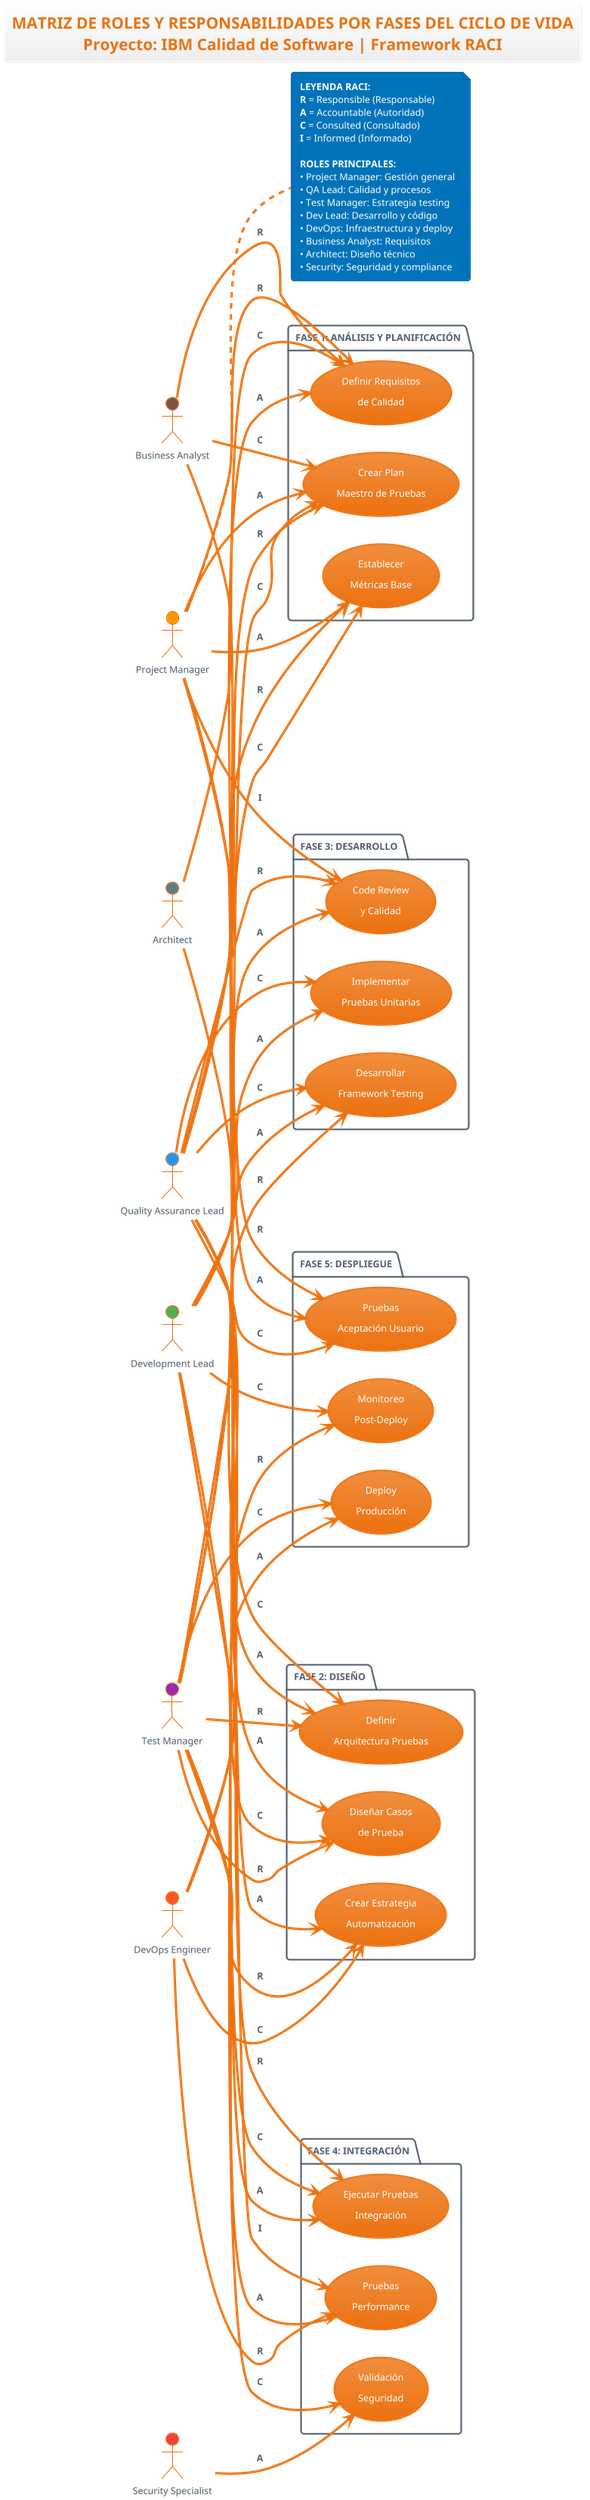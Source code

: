 @startuml roles-responsabilidades-fases-amigable
!theme aws-orange
left to right direction

title **MATRIZ DE ROLES Y RESPONSABILIDADES POR FASES DEL CICLO DE VIDA**\nProyecto: IBM Calidad de Software | Framework RACI

' Definir colores
!define RESPONSIBLE #E3F2FD
!define ACCOUNTABLE #FFF3E0
!define CONSULTED #F3E5F5
!define INFORMED #E8F5E8

' Actores principales
actor "Project Manager" as PM #FF9800
actor "Quality Assurance Lead" as QA #2196F3
actor "Test Manager" as TM #9C27B0
actor "Development Lead" as DL #4CAF50
actor "DevOps Engineer" as DO #FF5722
actor "Business Analyst" as BA #795548
actor "Architect" as AR #607D8B
actor "Security Specialist" as SS #F44336

' Casos de uso por fases
package "**FASE 1: ANÁLISIS Y PLANIFICACIÓN**" {
  usecase "Definir Requisitos\nde Calidad" as UC1
  usecase "Crear Plan\nMaestro de Pruebas" as UC2
  usecase "Establecer\nMétricas Base" as UC3
}

package "**FASE 2: DISEÑO**" {
  usecase "Diseñar Casos\nde Prueba" as UC4
  usecase "Definir\nArquitectura Pruebas" as UC5
  usecase "Crear Estrategia\nAutomatización" as UC6
}

package "**FASE 3: DESARROLLO**" {
  usecase "Desarrollar\nFramework Testing" as UC7
  usecase "Implementar\nPruebas Unitarias" as UC8
  usecase "Code Review\ny Calidad" as UC9
}

package "**FASE 4: INTEGRACIÓN**" {
  usecase "Ejecutar Pruebas\nIntegración" as UC10
  usecase "Pruebas\nPerformance" as UC11
  usecase "Validación\nSeguridad" as UC12
}

package "**FASE 5: DESPLIEGUE**" {
  usecase "Pruebas\nAceptación Usuario" as UC13
  usecase "Deploy\nProducción" as UC14
  usecase "Monitoreo\nPost-Deploy" as UC15
}

' Relaciones FASE 1
PM --> UC1 : **R**
PM --> UC2 : **A**
PM --> UC3 : **A**
QA --> UC1 : **A**
QA --> UC2 : **R**
QA --> UC3 : **R**
BA --> UC1 : **R**
BA --> UC2 : **C**
AR --> UC1 : **C**
TM --> UC2 : **C**
TM --> UC3 : **C**

' Relaciones FASE 2
QA --> UC4 : **A**
QA --> UC5 : **A**
QA --> UC6 : **A**
TM --> UC4 : **R**
TM --> UC5 : **R**
TM --> UC6 : **R**
AR --> UC5 : **C**
DL --> UC4 : **C**
DO --> UC6 : **C**

' Relaciones FASE 3
DL --> UC7 : **A**
DL --> UC8 : **A**
DL --> UC9 : **A**
QA --> UC7 : **C**
QA --> UC8 : **C**
QA --> UC9 : **R**
TM --> UC7 : **R**
PM --> UC9 : **I**

' Relaciones FASE 4
TM --> UC10 : **A**
TM --> UC11 : **A**
SS --> UC12 : **A**
QA --> UC10 : **R**
DO --> UC11 : **R**
DL --> UC10 : **C**
PM --> UC11 : **I**
QA --> UC12 : **C**

' Relaciones FASE 5
PM --> UC13 : **A**
DO --> UC14 : **A**
DO --> UC15 : **R**
BA --> UC13 : **R**
QA --> UC13 : **C**
TM --> UC14 : **C**
DL --> UC15 : **C**

' Leyenda RACI
note right of PM
**LEYENDA RACI:**
**R** = Responsible (Responsable)
**A** = Accountable (Autoridad)
**C** = Consulted (Consultado)  
**I** = Informed (Informado)

**ROLES PRINCIPALES:**
• Project Manager: Gestión general
• QA Lead: Calidad y procesos
• Test Manager: Estrategia testing
• Dev Lead: Desarrollo y código  
• DevOps: Infraestructura y deploy
• Business Analyst: Requisitos
• Architect: Diseño técnico
• Security: Seguridad y compliance
end note

@enduml
